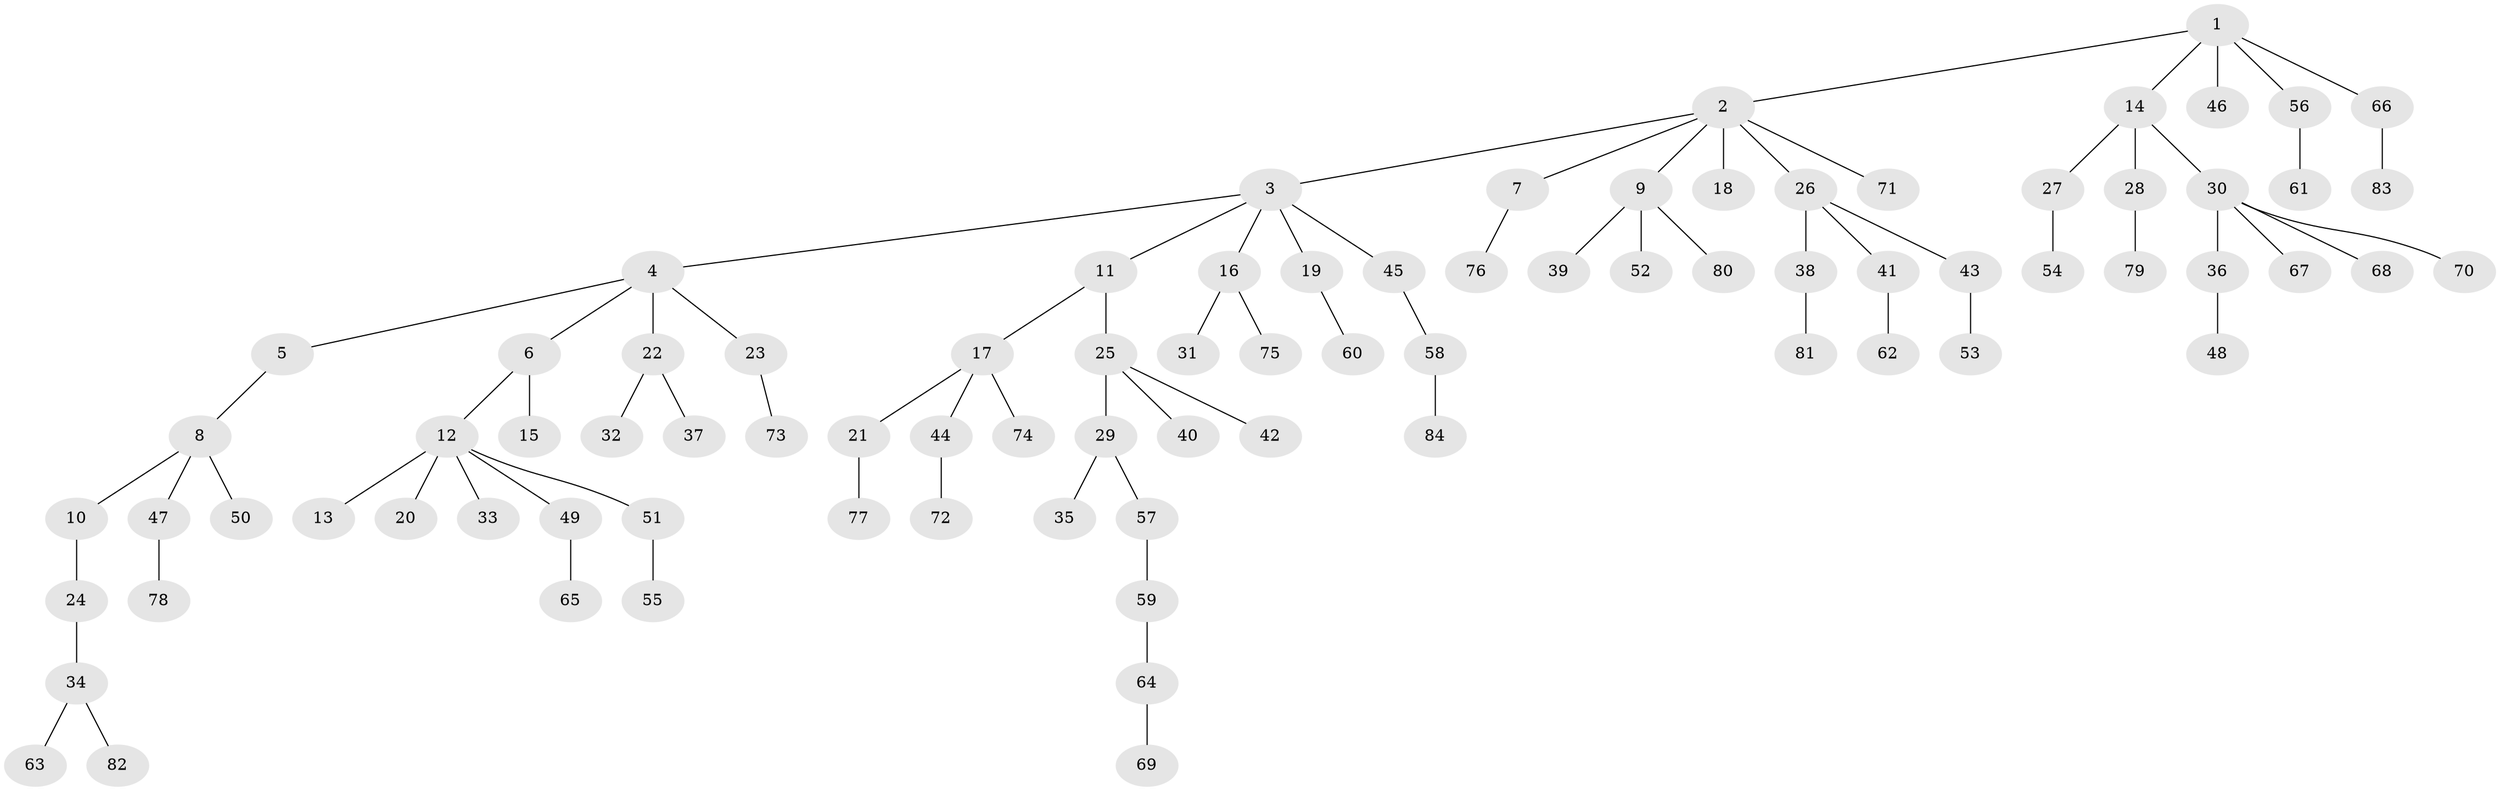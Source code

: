// Generated by graph-tools (version 1.1) at 2025/52/03/09/25 04:52:50]
// undirected, 84 vertices, 83 edges
graph export_dot {
graph [start="1"]
  node [color=gray90,style=filled];
  1;
  2;
  3;
  4;
  5;
  6;
  7;
  8;
  9;
  10;
  11;
  12;
  13;
  14;
  15;
  16;
  17;
  18;
  19;
  20;
  21;
  22;
  23;
  24;
  25;
  26;
  27;
  28;
  29;
  30;
  31;
  32;
  33;
  34;
  35;
  36;
  37;
  38;
  39;
  40;
  41;
  42;
  43;
  44;
  45;
  46;
  47;
  48;
  49;
  50;
  51;
  52;
  53;
  54;
  55;
  56;
  57;
  58;
  59;
  60;
  61;
  62;
  63;
  64;
  65;
  66;
  67;
  68;
  69;
  70;
  71;
  72;
  73;
  74;
  75;
  76;
  77;
  78;
  79;
  80;
  81;
  82;
  83;
  84;
  1 -- 2;
  1 -- 14;
  1 -- 46;
  1 -- 56;
  1 -- 66;
  2 -- 3;
  2 -- 7;
  2 -- 9;
  2 -- 18;
  2 -- 26;
  2 -- 71;
  3 -- 4;
  3 -- 11;
  3 -- 16;
  3 -- 19;
  3 -- 45;
  4 -- 5;
  4 -- 6;
  4 -- 22;
  4 -- 23;
  5 -- 8;
  6 -- 12;
  6 -- 15;
  7 -- 76;
  8 -- 10;
  8 -- 47;
  8 -- 50;
  9 -- 39;
  9 -- 52;
  9 -- 80;
  10 -- 24;
  11 -- 17;
  11 -- 25;
  12 -- 13;
  12 -- 20;
  12 -- 33;
  12 -- 49;
  12 -- 51;
  14 -- 27;
  14 -- 28;
  14 -- 30;
  16 -- 31;
  16 -- 75;
  17 -- 21;
  17 -- 44;
  17 -- 74;
  19 -- 60;
  21 -- 77;
  22 -- 32;
  22 -- 37;
  23 -- 73;
  24 -- 34;
  25 -- 29;
  25 -- 40;
  25 -- 42;
  26 -- 38;
  26 -- 41;
  26 -- 43;
  27 -- 54;
  28 -- 79;
  29 -- 35;
  29 -- 57;
  30 -- 36;
  30 -- 67;
  30 -- 68;
  30 -- 70;
  34 -- 63;
  34 -- 82;
  36 -- 48;
  38 -- 81;
  41 -- 62;
  43 -- 53;
  44 -- 72;
  45 -- 58;
  47 -- 78;
  49 -- 65;
  51 -- 55;
  56 -- 61;
  57 -- 59;
  58 -- 84;
  59 -- 64;
  64 -- 69;
  66 -- 83;
}
